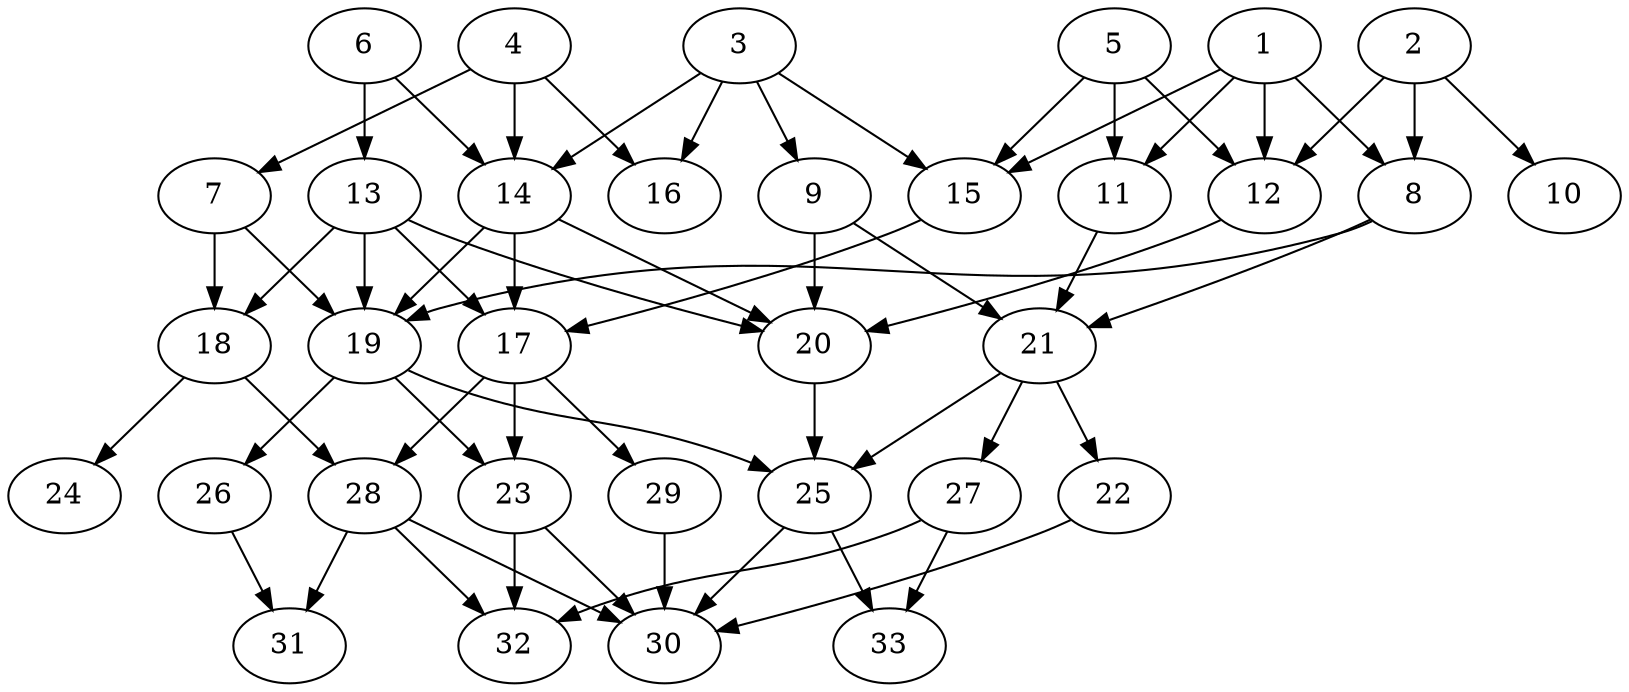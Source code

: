 // DAG (tier=2-normal, mode=compute, n=33, ccr=0.394, fat=0.669, density=0.523, regular=0.590, jump=0.188, mindata=524288, maxdata=8388608)
// DAG automatically generated by daggen at Sun Aug 24 16:33:33 2025
// /home/ermia/Project/Environments/daggen/bin/daggen --dot --ccr 0.394 --fat 0.669 --regular 0.590 --density 0.523 --jump 0.188 --mindata 524288 --maxdata 8388608 -n 33 
digraph G {
  1 [size="806153273159552640", alpha="0.18", expect_size="403076636579776320"]
  1 -> 8 [size ="467465456844800"]
  1 -> 11 [size ="467465456844800"]
  1 -> 12 [size ="467465456844800"]
  1 -> 15 [size ="467465456844800"]
  2 [size="563055788012555206656", alpha="0.12", expect_size="281527894006277603328"]
  2 -> 8 [size ="545495206330368"]
  2 -> 10 [size ="545495206330368"]
  2 -> 12 [size ="545495206330368"]
  3 [size="1439072634553206528", alpha="0.08", expect_size="719536317276603264"]
  3 -> 9 [size ="497102232748032"]
  3 -> 14 [size ="497102232748032"]
  3 -> 15 [size ="497102232748032"]
  3 -> 16 [size ="497102232748032"]
  4 [size="15965240169485828096", alpha="0.07", expect_size="7982620084742914048"]
  4 -> 7 [size ="50723236610048"]
  4 -> 14 [size ="50723236610048"]
  4 -> 16 [size ="50723236610048"]
  5 [size="122850264902861312", alpha="0.16", expect_size="61425132451430656"]
  5 -> 11 [size ="242442313924608"]
  5 -> 12 [size ="242442313924608"]
  5 -> 15 [size ="242442313924608"]
  6 [size="33688753090682945536", alpha="0.03", expect_size="16844376545341472768"]
  6 -> 13 [size ="83447490019328"]
  6 -> 14 [size ="83447490019328"]
  7 [size="11689641919410750", alpha="0.13", expect_size="5844820959705375"]
  7 -> 18 [size ="16347853488128"]
  7 -> 19 [size ="16347853488128"]
  8 [size="40057523813223904", alpha="0.02", expect_size="20028761906611952"]
  8 -> 19 [size ="27755898994688"]
  8 -> 21 [size ="27755898994688"]
  9 [size="5663951537136148", alpha="0.20", expect_size="2831975768568074"]
  9 -> 20 [size ="2630667468800"]
  9 -> 21 [size ="2630667468800"]
  10 [size="5658090102934909", alpha="0.18", expect_size="2829045051467454"]
  11 [size="5775708556410594", alpha="0.06", expect_size="2887854278205297"]
  11 -> 21 [size ="4934925811712"]
  12 [size="122995021442958", alpha="0.15", expect_size="61497510721479"]
  12 -> 20 [size ="13423660236800"]
  13 [size="17820736737431910", alpha="0.08", expect_size="8910368368715955"]
  13 -> 17 [size ="10635714756608"]
  13 -> 18 [size ="10635714756608"]
  13 -> 19 [size ="10635714756608"]
  13 -> 20 [size ="10635714756608"]
  14 [size="23643999990284164", alpha="0.06", expect_size="11821999995142082"]
  14 -> 17 [size ="25485002145792"]
  14 -> 19 [size ="25485002145792"]
  14 -> 20 [size ="25485002145792"]
  15 [size="5858977352158750", alpha="0.12", expect_size="2929488676079375"]
  15 -> 17 [size ="119796377059328"]
  16 [size="80023943468549936", alpha="0.04", expect_size="40011971734274968"]
  17 [size="172289484736530743296", alpha="0.12", expect_size="86144742368265371648"]
  17 -> 23 [size ="247701803368448"]
  17 -> 28 [size ="247701803368448"]
  17 -> 29 [size ="247701803368448"]
  18 [size="15370439242574878", alpha="0.15", expect_size="7685219621287439"]
  18 -> 24 [size ="291018427596800"]
  18 -> 28 [size ="291018427596800"]
  19 [size="1754683213236866", alpha="0.06", expect_size="877341606618433"]
  19 -> 23 [size ="32853488304128"]
  19 -> 25 [size ="32853488304128"]
  19 -> 26 [size ="32853488304128"]
  20 [size="812540656510427008", alpha="0.18", expect_size="406270328255213504"]
  20 -> 25 [size ="399265872478208"]
  21 [size="86250563776008656", alpha="0.08", expect_size="43125281888004328"]
  21 -> 22 [size ="51426998878208"]
  21 -> 25 [size ="51426998878208"]
  21 -> 27 [size ="51426998878208"]
  22 [size="335537786985375596544", alpha="0.05", expect_size="167768893492687798272"]
  22 -> 30 [size ="386293687123968"]
  23 [size="10270494299336364", alpha="0.17", expect_size="5135247149668182"]
  23 -> 30 [size ="236793366577152"]
  23 -> 32 [size ="236793366577152"]
  24 [size="4115542849590266", alpha="0.01", expect_size="2057771424795133"]
  25 [size="23404396615717728", alpha="0.17", expect_size="11702198307858864"]
  25 -> 30 [size ="25837122355200"]
  25 -> 33 [size ="25837122355200"]
  26 [size="4450876254094503", alpha="0.05", expect_size="2225438127047251"]
  26 -> 31 [size ="6349337395200"]
  27 [size="565153088274826264576", alpha="0.16", expect_size="282576544137413132288"]
  27 -> 32 [size ="546848959889408"]
  27 -> 33 [size ="546848959889408"]
  28 [size="18872086298624000000", alpha="0.11", expect_size="9436043149312000000"]
  28 -> 30 [size ="56706990080000"]
  28 -> 31 [size ="56706990080000"]
  28 -> 32 [size ="56706990080000"]
  29 [size="7164281421640382", alpha="0.19", expect_size="3582140710820191"]
  29 -> 30 [size ="15197775331328"]
  30 [size="523388368633987072000", alpha="0.12", expect_size="261694184316993536000"]
  31 [size="460406012325712", alpha="0.14", expect_size="230203006162856"]
  32 [size="5650838739605255", alpha="0.14", expect_size="2825419369802627"]
  33 [size="396532581465570624", alpha="0.15", expect_size="198266290732785312"]
}